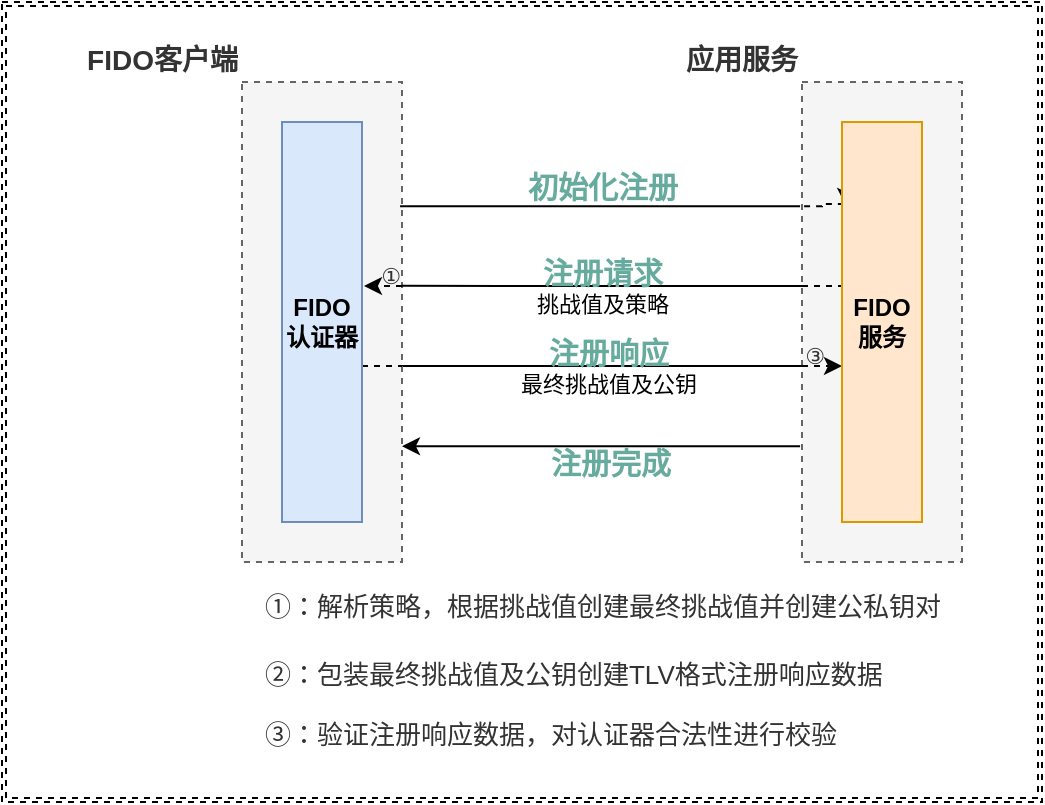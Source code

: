 <mxfile version="14.7.0" type="github">
  <diagram id="RGebkHgm0LtmcH2xnFC8" name="Page-1">
    <mxGraphModel dx="946" dy="538" grid="1" gridSize="10" guides="1" tooltips="1" connect="1" arrows="1" fold="1" page="1" pageScale="1" pageWidth="827" pageHeight="1169" math="0" shadow="0">
      <root>
        <mxCell id="0" />
        <mxCell id="1" parent="0" />
        <mxCell id="lk3RMHtLNM671Deulk4x-26" value="" style="shape=ext;double=1;rounded=0;whiteSpace=wrap;html=1;dashed=1;labelBackgroundColor=none;" parent="1" vertex="1">
          <mxGeometry x="40" y="40" width="520" height="400" as="geometry" />
        </mxCell>
        <mxCell id="lk3RMHtLNM671Deulk4x-22" style="edgeStyle=orthogonalEdgeStyle;rounded=0;orthogonalLoop=1;jettySize=auto;html=1;entryX=1;entryY=0.667;entryDx=0;entryDy=0;entryPerimeter=0;endArrow=classic;endFill=1;exitX=-0.012;exitY=0.667;exitDx=0;exitDy=0;exitPerimeter=0;" parent="1" edge="1">
          <mxGeometry relative="1" as="geometry">
            <mxPoint x="439.04" y="262.08" as="sourcePoint" />
            <mxPoint x="240" y="262.08" as="targetPoint" />
          </mxGeometry>
        </mxCell>
        <mxCell id="lk3RMHtLNM671Deulk4x-23" value="&lt;font color=&quot;#67ab9f&quot; style=&quot;font-size: 15px&quot;&gt;&lt;b&gt;注册完成&lt;/b&gt;&lt;/font&gt;" style="edgeLabel;html=1;align=center;verticalAlign=middle;resizable=0;points=[];labelBackgroundColor=none;" parent="lk3RMHtLNM671Deulk4x-22" vertex="1" connectable="0">
          <mxGeometry x="-0.045" y="-2" relative="1" as="geometry">
            <mxPoint y="10" as="offset" />
          </mxGeometry>
        </mxCell>
        <mxCell id="lk3RMHtLNM671Deulk4x-5" value="&lt;b&gt;&lt;font style=&quot;font-size: 14px&quot;&gt;应用服务&lt;/font&gt;&lt;/b&gt;" style="rounded=0;whiteSpace=wrap;html=1;labelPosition=left;verticalLabelPosition=top;align=right;verticalAlign=bottom;dashed=1;fillColor=#f5f5f5;strokeColor=#666666;fontColor=#333333;" parent="1" vertex="1">
          <mxGeometry x="440" y="80" width="80" height="240" as="geometry" />
        </mxCell>
        <mxCell id="lk3RMHtLNM671Deulk4x-17" value="&lt;h1 style=&quot;margin: 0px ; padding: 0px ; font-stretch: normal ; line-height: 26px ; font-family: &amp;#34;pingfang sc&amp;#34; , &amp;#34;lantinghei sc&amp;#34; , &amp;#34;microsoft yahei&amp;#34; , &amp;#34;arial&amp;#34; , , sans-serif , &amp;#34;tahoma&amp;#34; ; word-break: break-all ; position: relative ; color: rgb(51 , 51 , 51)&quot;&gt;&lt;span class=&quot;ask-title&quot; style=&quot;display: inline ; line-height: 34px ; font-weight: 400 ; overflow: hidden ; vertical-align: middle&quot;&gt;&lt;font style=&quot;font-size: 11px&quot;&gt;②&lt;/font&gt;&lt;/span&gt;&lt;/h1&gt;" style="text;html=1;align=center;verticalAlign=middle;resizable=0;points=[];autosize=1;strokeColor=none;" parent="1" vertex="1">
          <mxGeometry x="219" y="194" width="30" height="40" as="geometry" />
        </mxCell>
        <mxCell id="lk3RMHtLNM671Deulk4x-18" style="edgeStyle=orthogonalEdgeStyle;rounded=0;orthogonalLoop=1;jettySize=auto;html=1;entryX=0;entryY=0.5;entryDx=0;entryDy=0;endArrow=none;endFill=0;" parent="1" edge="1">
          <mxGeometry relative="1" as="geometry">
            <mxPoint x="240" y="222" as="sourcePoint" />
            <mxPoint x="440" y="222" as="targetPoint" />
          </mxGeometry>
        </mxCell>
        <mxCell id="lk3RMHtLNM671Deulk4x-19" value="&lt;b&gt;&lt;font color=&quot;#67ab9f&quot; style=&quot;font-size: 15px&quot;&gt;注册响应&lt;/font&gt;&lt;/b&gt;&lt;br&gt;最终挑战值及公钥" style="edgeLabel;html=1;align=center;verticalAlign=middle;resizable=0;points=[];labelBackgroundColor=none;" parent="lk3RMHtLNM671Deulk4x-18" vertex="1" connectable="0">
          <mxGeometry x="0.03" y="1" relative="1" as="geometry">
            <mxPoint y="1" as="offset" />
          </mxGeometry>
        </mxCell>
        <mxCell id="lk3RMHtLNM671Deulk4x-1" value="&lt;b&gt;&lt;font style=&quot;font-size: 14px&quot;&gt;FIDO客户端&lt;/font&gt;&lt;/b&gt;" style="rounded=0;whiteSpace=wrap;html=1;labelPosition=left;verticalLabelPosition=top;align=right;verticalAlign=bottom;dashed=1;fillColor=#f5f5f5;strokeColor=#666666;fontColor=#333333;" parent="1" vertex="1">
          <mxGeometry x="160" y="80" width="80" height="240" as="geometry" />
        </mxCell>
        <mxCell id="lk3RMHtLNM671Deulk4x-15" style="edgeStyle=orthogonalEdgeStyle;rounded=0;orthogonalLoop=1;jettySize=auto;html=1;entryX=1.025;entryY=0.3;entryDx=0;entryDy=0;entryPerimeter=0;dashed=1;endArrow=classic;endFill=1;" parent="1" edge="1">
          <mxGeometry relative="1" as="geometry">
            <mxPoint x="240" y="182" as="sourcePoint" />
            <mxPoint x="221" y="182" as="targetPoint" />
          </mxGeometry>
        </mxCell>
        <mxCell id="lk3RMHtLNM671Deulk4x-20" style="edgeStyle=orthogonalEdgeStyle;rounded=0;orthogonalLoop=1;jettySize=auto;html=1;entryX=0;entryY=0.5;entryDx=0;entryDy=0;endArrow=classic;endFill=1;exitX=0;exitY=0.5;exitDx=0;exitDy=0;dashed=1;" parent="1" edge="1">
          <mxGeometry relative="1" as="geometry">
            <mxPoint x="440" y="222" as="sourcePoint" />
            <mxPoint x="460" y="222" as="targetPoint" />
            <Array as="points">
              <mxPoint x="450" y="222" />
              <mxPoint x="450" y="222" />
            </Array>
          </mxGeometry>
        </mxCell>
        <mxCell id="lk3RMHtLNM671Deulk4x-6" style="edgeStyle=orthogonalEdgeStyle;rounded=0;orthogonalLoop=1;jettySize=auto;html=1;entryX=-0.012;entryY=0.167;entryDx=0;entryDy=0;entryPerimeter=0;exitX=0.988;exitY=0.167;exitDx=0;exitDy=0;exitPerimeter=0;endArrow=none;endFill=0;" parent="1" edge="1">
          <mxGeometry relative="1" as="geometry">
            <mxPoint x="239.04" y="142.08" as="sourcePoint" />
            <mxPoint x="439.04" y="142.08" as="targetPoint" />
          </mxGeometry>
        </mxCell>
        <mxCell id="lk3RMHtLNM671Deulk4x-7" value="&lt;font color=&quot;#67ab9f&quot; style=&quot;font-size: 15px&quot;&gt;&lt;b&gt;初始化注册&lt;/b&gt;&lt;/font&gt;" style="edgeLabel;html=1;align=center;verticalAlign=middle;resizable=0;points=[];labelBackgroundColor=none;" parent="lk3RMHtLNM671Deulk4x-6" vertex="1" connectable="0">
          <mxGeometry x="-0.14" relative="1" as="geometry">
            <mxPoint x="15" y="-10" as="offset" />
          </mxGeometry>
        </mxCell>
        <mxCell id="lk3RMHtLNM671Deulk4x-14" style="edgeStyle=orthogonalEdgeStyle;rounded=0;orthogonalLoop=1;jettySize=auto;html=1;entryX=1;entryY=0.5;entryDx=0;entryDy=0;dashed=1;endArrow=none;endFill=0;" parent="1" edge="1">
          <mxGeometry relative="1" as="geometry">
            <mxPoint x="220" y="222" as="sourcePoint" />
            <mxPoint x="240" y="222" as="targetPoint" />
            <Array as="points">
              <mxPoint x="230" y="222" />
              <mxPoint x="230" y="222" />
            </Array>
          </mxGeometry>
        </mxCell>
        <mxCell id="lk3RMHtLNM671Deulk4x-2" value="&lt;b&gt;FIDO认证器&lt;/b&gt;" style="rounded=0;whiteSpace=wrap;html=1;fillColor=#dae8fc;strokeColor=#6c8ebf;" parent="1" vertex="1">
          <mxGeometry x="180" y="100" width="40" height="200" as="geometry" />
        </mxCell>
        <mxCell id="lk3RMHtLNM671Deulk4x-12" style="edgeStyle=orthogonalEdgeStyle;rounded=0;orthogonalLoop=1;jettySize=auto;html=1;dashed=1;endArrow=classic;endFill=1;exitX=0.013;exitY=0.167;exitDx=0;exitDy=0;exitPerimeter=0;entryX=0.05;entryY=0.1;entryDx=0;entryDy=0;entryPerimeter=0;" parent="1" edge="1">
          <mxGeometry relative="1" as="geometry">
            <mxPoint x="441.04" y="142.08" as="sourcePoint" />
            <mxPoint x="462" y="142" as="targetPoint" />
            <Array as="points">
              <mxPoint x="450" y="142" />
              <mxPoint x="450" y="141" />
            </Array>
          </mxGeometry>
        </mxCell>
        <mxCell id="lk3RMHtLNM671Deulk4x-9" style="edgeStyle=orthogonalEdgeStyle;rounded=0;orthogonalLoop=1;jettySize=auto;html=1;entryX=1;entryY=0.333;entryDx=0;entryDy=0;entryPerimeter=0;endArrow=none;endFill=0;" parent="1" edge="1">
          <mxGeometry relative="1" as="geometry">
            <mxPoint x="440" y="182" as="sourcePoint" />
            <mxPoint x="240" y="181.92" as="targetPoint" />
            <Array as="points">
              <mxPoint x="290" y="182" />
              <mxPoint x="290" y="182" />
            </Array>
          </mxGeometry>
        </mxCell>
        <mxCell id="lk3RMHtLNM671Deulk4x-13" value="&lt;b&gt;&lt;font color=&quot;#67ab9f&quot; style=&quot;font-size: 15px&quot;&gt;注册请求&lt;/font&gt;&lt;/b&gt;&lt;br&gt;挑战值及策略" style="edgeLabel;html=1;align=center;verticalAlign=middle;resizable=0;points=[];labelBackgroundColor=none;" parent="lk3RMHtLNM671Deulk4x-9" vertex="1" connectable="0">
          <mxGeometry x="0.06" relative="1" as="geometry">
            <mxPoint x="6" as="offset" />
          </mxGeometry>
        </mxCell>
        <mxCell id="lk3RMHtLNM671Deulk4x-10" style="edgeStyle=orthogonalEdgeStyle;rounded=0;orthogonalLoop=1;jettySize=auto;html=1;exitX=0.025;exitY=0.3;exitDx=0;exitDy=0;exitPerimeter=0;dashed=1;endArrow=none;endFill=0;" parent="1" edge="1">
          <mxGeometry relative="1" as="geometry">
            <mxPoint x="440" y="182" as="targetPoint" />
            <mxPoint x="461" y="182" as="sourcePoint" />
          </mxGeometry>
        </mxCell>
        <mxCell id="lk3RMHtLNM671Deulk4x-8" value="&lt;b&gt;FIDO服务&lt;/b&gt;" style="rounded=0;whiteSpace=wrap;html=1;fillColor=#ffe6cc;strokeColor=#d79b00;" parent="1" vertex="1">
          <mxGeometry x="460" y="100" width="40" height="200" as="geometry" />
        </mxCell>
        <mxCell id="lk3RMHtLNM671Deulk4x-16" value="&lt;h1 style=&quot;margin: 0px ; padding: 0px ; font-stretch: normal ; line-height: 26px ; font-family: &amp;#34;pingfang sc&amp;#34; , &amp;#34;lantinghei sc&amp;#34; , &amp;#34;microsoft yahei&amp;#34; , &amp;#34;arial&amp;#34; , , sans-serif , &amp;#34;tahoma&amp;#34; ; word-break: break-all ; position: relative ; color: rgb(51 , 51 , 51)&quot;&gt;&lt;span class=&quot;ask-title&quot; style=&quot;display: inline ; line-height: 34px ; font-weight: 400 ; overflow: hidden ; vertical-align: middle&quot;&gt;&lt;font style=&quot;font-size: 11px&quot;&gt;①&lt;/font&gt;&lt;/span&gt;&lt;/h1&gt;" style="text;html=1;align=center;verticalAlign=middle;resizable=0;points=[];autosize=1;strokeColor=none;" parent="1" vertex="1">
          <mxGeometry x="219" y="154" width="30" height="40" as="geometry" />
        </mxCell>
        <mxCell id="lk3RMHtLNM671Deulk4x-21" value="&lt;h1 style=&quot;margin: 0px ; padding: 0px ; font-stretch: normal ; line-height: 26px ; font-family: &amp;#34;pingfang sc&amp;#34; , &amp;#34;lantinghei sc&amp;#34; , &amp;#34;microsoft yahei&amp;#34; , &amp;#34;arial&amp;#34; , , sans-serif , &amp;#34;tahoma&amp;#34; ; word-break: break-all ; position: relative ; color: rgb(51 , 51 , 51)&quot;&gt;&lt;span class=&quot;ask-title&quot; style=&quot;display: inline ; line-height: 34px ; font-weight: 400 ; overflow: hidden ; vertical-align: middle&quot;&gt;&lt;font style=&quot;font-size: 11px&quot;&gt;③&lt;/font&gt;&lt;/span&gt;&lt;/h1&gt;" style="text;html=1;align=center;verticalAlign=middle;resizable=0;points=[];autosize=1;strokeColor=none;" parent="1" vertex="1">
          <mxGeometry x="431" y="194" width="30" height="40" as="geometry" />
        </mxCell>
        <mxCell id="lk3RMHtLNM671Deulk4x-24" value="&lt;h1 style=&quot;margin: 0px ; padding: 0px ; font-stretch: normal ; line-height: 26px ; word-break: break-all ; position: relative ; color: rgb(51 , 51 , 51)&quot;&gt;&lt;span class=&quot;ask-title&quot; style=&quot;display: inline ; line-height: 34px ; font-weight: 400 ; overflow: hidden ; vertical-align: middle&quot;&gt;&lt;font style=&quot;font-size: 13px&quot;&gt;①：&lt;/font&gt;&lt;font style=&quot;font-size: 13px&quot;&gt;解析策略，根据挑战值创建最终挑战值并创建公私钥对&lt;/font&gt;&lt;/span&gt;&lt;/h1&gt;&lt;h1 style=&quot;text-align: left ; margin: 0px ; padding: 0px ; font-stretch: normal ; line-height: 26px ; word-break: break-all ; position: relative ; color: rgb(51 , 51 , 51) ; font-size: 13px&quot;&gt;&lt;span class=&quot;ask-title&quot; style=&quot;display: inline ; line-height: 34px ; font-weight: 400 ; overflow: hidden ; vertical-align: middle&quot;&gt;&lt;font style=&quot;font-size: 13px&quot;&gt;②：包装最终挑战值及公钥创建TLV格式注册响应数据&lt;/font&gt;&lt;/span&gt;&lt;/h1&gt;&lt;h1 style=&quot;text-align: left ; margin: 0px ; padding: 0px ; font-stretch: normal ; line-height: 26px ; word-break: break-all ; position: relative ; color: rgb(51 , 51 , 51) ; font-size: 13px&quot;&gt;&lt;span style=&quot;font-weight: 400 ; text-align: center&quot;&gt;③：验证注册响应数据，对认证器合法性进行校验&lt;/span&gt;&lt;/h1&gt;" style="text;html=1;align=center;verticalAlign=middle;resizable=0;points=[];autosize=1;strokeColor=none;" parent="1" vertex="1">
          <mxGeometry x="165" y="320" width="350" height="100" as="geometry" />
        </mxCell>
      </root>
    </mxGraphModel>
  </diagram>
</mxfile>
